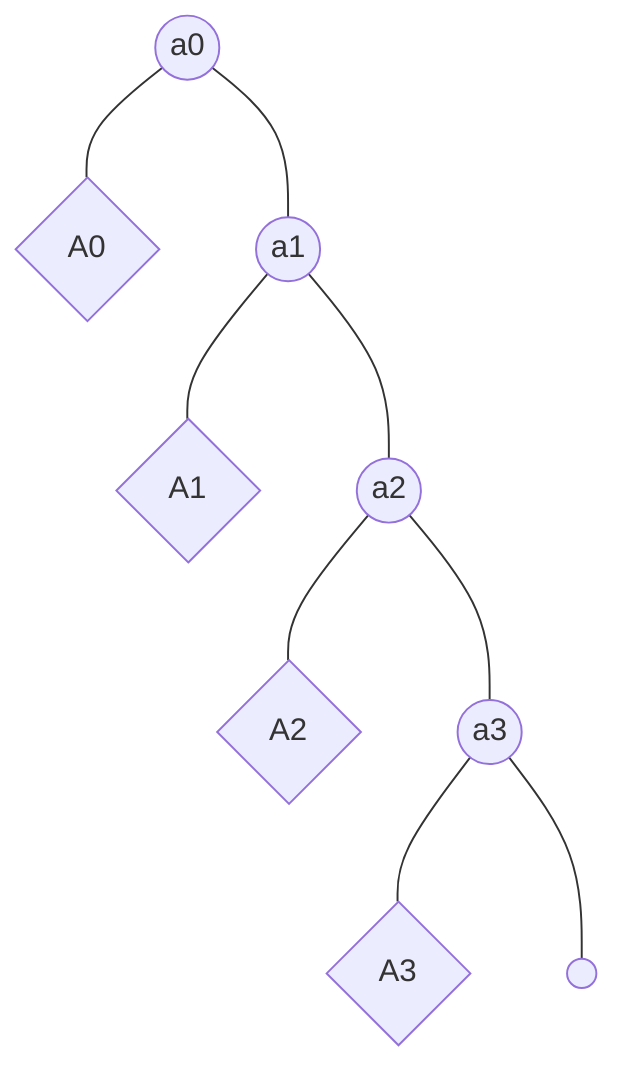 graph TD
    a0((a0))
    a0 --- A0{A0}
    a0 --- a1((a1))
    a1 --- A1{A1}
    a1 --- a2((a2))
    a2 --- A2{A2}
    a2 --- a3((a3))
    a3 --- A3{A3}
    a3 --- a4(( ))